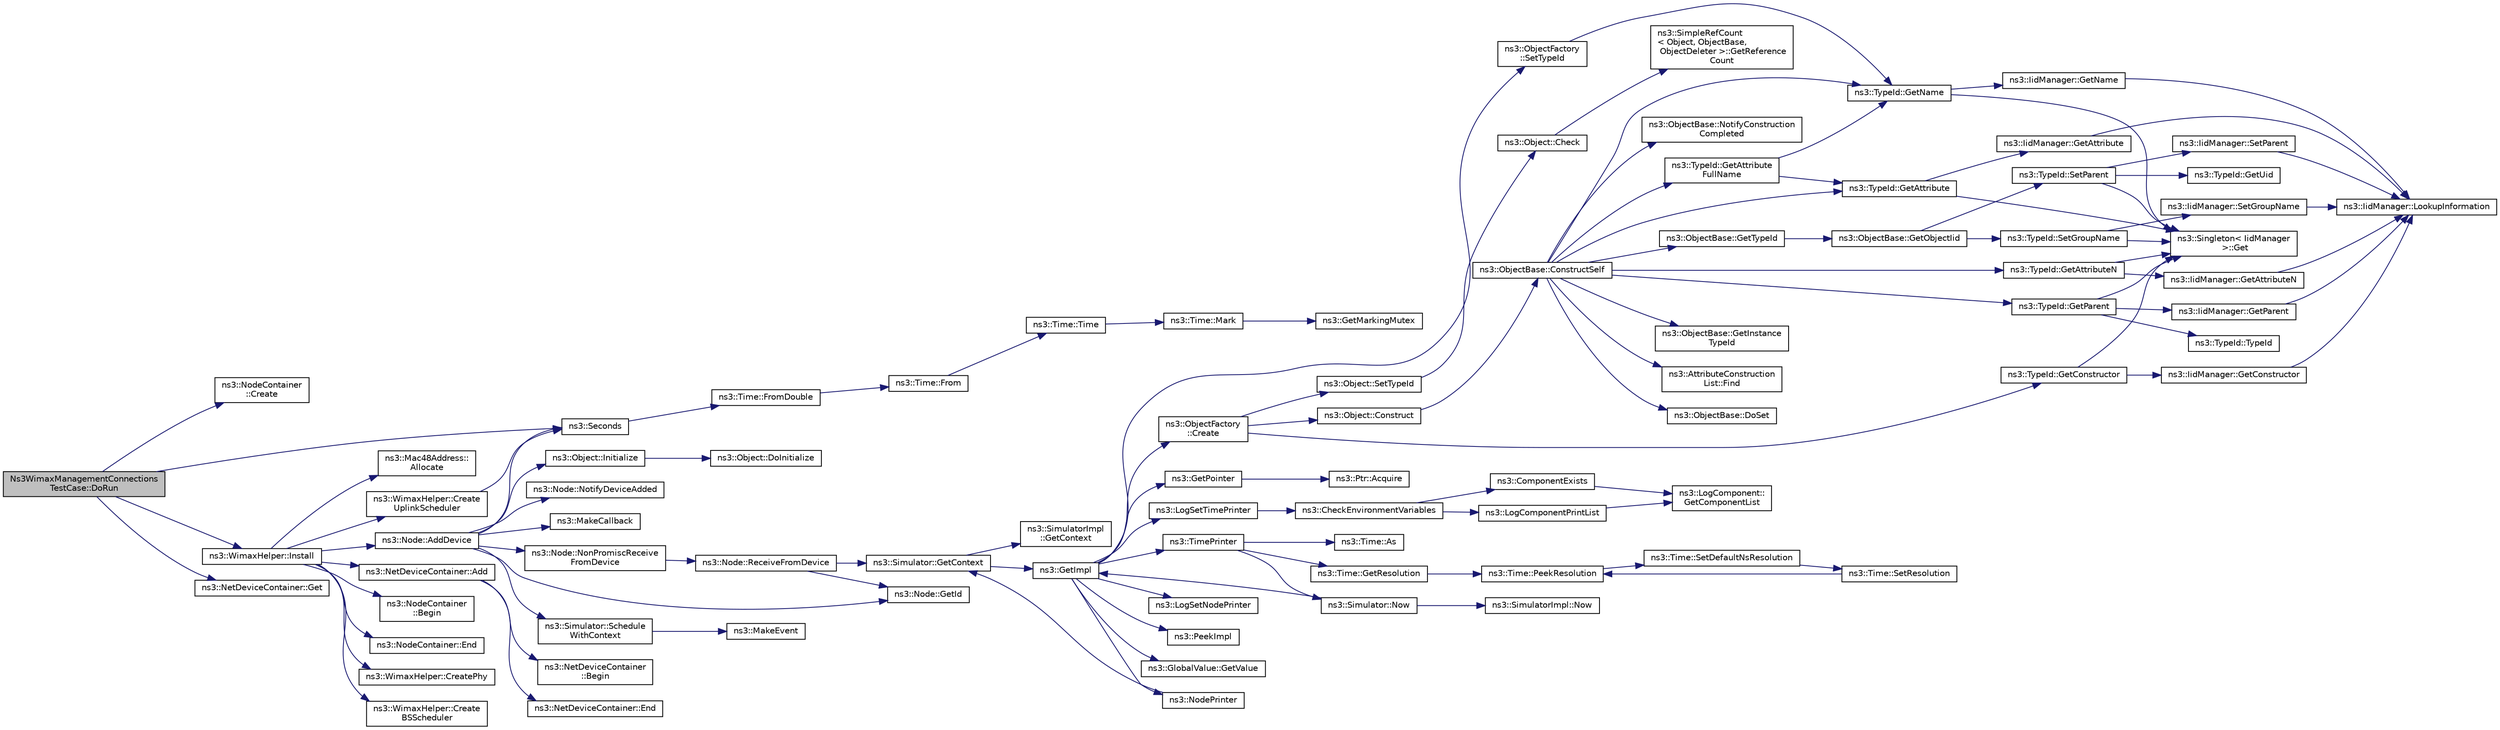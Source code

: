 digraph "Ns3WimaxManagementConnectionsTestCase::DoRun"
{
  edge [fontname="Helvetica",fontsize="10",labelfontname="Helvetica",labelfontsize="10"];
  node [fontname="Helvetica",fontsize="10",shape=record];
  rankdir="LR";
  Node1 [label="Ns3WimaxManagementConnections\lTestCase::DoRun",height=0.2,width=0.4,color="black", fillcolor="grey75", style="filled", fontcolor="black"];
  Node1 -> Node2 [color="midnightblue",fontsize="10",style="solid"];
  Node2 [label="ns3::NodeContainer\l::Create",height=0.2,width=0.4,color="black", fillcolor="white", style="filled",URL="$df/d97/classns3_1_1NodeContainer.html#a787f059e2813e8b951cc6914d11dfe69",tooltip="Create n nodes and append pointers to them to the end of this NodeContainer. "];
  Node1 -> Node3 [color="midnightblue",fontsize="10",style="solid"];
  Node3 [label="ns3::WimaxHelper::Install",height=0.2,width=0.4,color="black", fillcolor="white", style="filled",URL="$de/d08/classns3_1_1WimaxHelper.html#a9f0848e09c4b6db9cdde9872b38f6349"];
  Node3 -> Node4 [color="midnightblue",fontsize="10",style="solid"];
  Node4 [label="ns3::NodeContainer\l::Begin",height=0.2,width=0.4,color="black", fillcolor="white", style="filled",URL="$df/d97/classns3_1_1NodeContainer.html#adf0f639aff139db107526288777eb533",tooltip="Get an iterator which refers to the first Node in the container. "];
  Node3 -> Node5 [color="midnightblue",fontsize="10",style="solid"];
  Node5 [label="ns3::NodeContainer::End",height=0.2,width=0.4,color="black", fillcolor="white", style="filled",URL="$df/d97/classns3_1_1NodeContainer.html#a8ea0bcac137597d192c5e6b95ca60464",tooltip="Get an iterator which indicates past-the-last Node in the container. "];
  Node3 -> Node6 [color="midnightblue",fontsize="10",style="solid"];
  Node6 [label="ns3::WimaxHelper::CreatePhy",height=0.2,width=0.4,color="black", fillcolor="white", style="filled",URL="$de/d08/classns3_1_1WimaxHelper.html#a5b287ad1386475dde1e946910a203899"];
  Node3 -> Node7 [color="midnightblue",fontsize="10",style="solid"];
  Node7 [label="ns3::WimaxHelper::Create\lUplinkScheduler",height=0.2,width=0.4,color="black", fillcolor="white", style="filled",URL="$de/d08/classns3_1_1WimaxHelper.html#a3b237b459ffd98a13d71612d985f9e90"];
  Node7 -> Node8 [color="midnightblue",fontsize="10",style="solid"];
  Node8 [label="ns3::Seconds",height=0.2,width=0.4,color="black", fillcolor="white", style="filled",URL="$d1/dec/group__timecivil.html#ga33c34b816f8ff6628e33d5c8e9713b9e"];
  Node8 -> Node9 [color="midnightblue",fontsize="10",style="solid"];
  Node9 [label="ns3::Time::FromDouble",height=0.2,width=0.4,color="black", fillcolor="white", style="filled",URL="$dc/d04/classns3_1_1Time.html#a60e845f4a74e62495b86356afe604cb4"];
  Node9 -> Node10 [color="midnightblue",fontsize="10",style="solid"];
  Node10 [label="ns3::Time::From",height=0.2,width=0.4,color="black", fillcolor="white", style="filled",URL="$dc/d04/classns3_1_1Time.html#a34e4acc13d0e08cc8cb9cd3b838b9baf"];
  Node10 -> Node11 [color="midnightblue",fontsize="10",style="solid"];
  Node11 [label="ns3::Time::Time",height=0.2,width=0.4,color="black", fillcolor="white", style="filled",URL="$dc/d04/classns3_1_1Time.html#a8a39dc1b8cbbd7fe6d940e492d1b925e"];
  Node11 -> Node12 [color="midnightblue",fontsize="10",style="solid"];
  Node12 [label="ns3::Time::Mark",height=0.2,width=0.4,color="black", fillcolor="white", style="filled",URL="$dc/d04/classns3_1_1Time.html#aa7eef2a1119c1c4855d99f1e83d44c54"];
  Node12 -> Node13 [color="midnightblue",fontsize="10",style="solid"];
  Node13 [label="ns3::GetMarkingMutex",height=0.2,width=0.4,color="black", fillcolor="white", style="filled",URL="$d7/d2e/namespacens3.html#ac4356aa982bd2ddb0f7ebbf94539919d"];
  Node3 -> Node14 [color="midnightblue",fontsize="10",style="solid"];
  Node14 [label="ns3::WimaxHelper::Create\lBSScheduler",height=0.2,width=0.4,color="black", fillcolor="white", style="filled",URL="$de/d08/classns3_1_1WimaxHelper.html#a583fc7ce6463c687092e9ef8d03413af"];
  Node3 -> Node15 [color="midnightblue",fontsize="10",style="solid"];
  Node15 [label="ns3::Mac48Address::\lAllocate",height=0.2,width=0.4,color="black", fillcolor="white", style="filled",URL="$db/dee/classns3_1_1Mac48Address.html#a203b53c035649c0d4881fa1115aa2cdb"];
  Node3 -> Node16 [color="midnightblue",fontsize="10",style="solid"];
  Node16 [label="ns3::Node::AddDevice",height=0.2,width=0.4,color="black", fillcolor="white", style="filled",URL="$dd/ded/classns3_1_1Node.html#a42ff83ee1d5d1649c770d3f5b62375de",tooltip="Associate a NetDevice to this node. "];
  Node16 -> Node17 [color="midnightblue",fontsize="10",style="solid"];
  Node17 [label="ns3::MakeCallback",height=0.2,width=0.4,color="black", fillcolor="white", style="filled",URL="$dd/de0/group__makecallbackmemptr.html#ga9376283685aa99d204048d6a4b7610a4"];
  Node16 -> Node18 [color="midnightblue",fontsize="10",style="solid"];
  Node18 [label="ns3::Node::NonPromiscReceive\lFromDevice",height=0.2,width=0.4,color="black", fillcolor="white", style="filled",URL="$dd/ded/classns3_1_1Node.html#a72ebf5bdc911879511f1e249d471f7e5",tooltip="Receive a packet from a device in non-promiscuous mode. "];
  Node18 -> Node19 [color="midnightblue",fontsize="10",style="solid"];
  Node19 [label="ns3::Node::ReceiveFromDevice",height=0.2,width=0.4,color="black", fillcolor="white", style="filled",URL="$dd/ded/classns3_1_1Node.html#a6cbe61c071c85bb3ba5d4843132cd119",tooltip="Receive a packet from a device. "];
  Node19 -> Node20 [color="midnightblue",fontsize="10",style="solid"];
  Node20 [label="ns3::Simulator::GetContext",height=0.2,width=0.4,color="black", fillcolor="white", style="filled",URL="$d7/deb/classns3_1_1Simulator.html#a8514b74ee2c42916b351b33c4a963bb0"];
  Node20 -> Node21 [color="midnightblue",fontsize="10",style="solid"];
  Node21 [label="ns3::GetImpl",height=0.2,width=0.4,color="black", fillcolor="white", style="filled",URL="$d4/d8b/group__simulator.html#ga42eb4eddad41528d4d99794a3dae3fd0",tooltip="Get the SimulatorImpl singleton. "];
  Node21 -> Node22 [color="midnightblue",fontsize="10",style="solid"];
  Node22 [label="ns3::PeekImpl",height=0.2,width=0.4,color="black", fillcolor="white", style="filled",URL="$d4/d8b/group__simulator.html#ga233c5c38de117e4e4a5a9cd168694792",tooltip="Get the static SimulatorImpl instance. "];
  Node21 -> Node23 [color="midnightblue",fontsize="10",style="solid"];
  Node23 [label="ns3::GlobalValue::GetValue",height=0.2,width=0.4,color="black", fillcolor="white", style="filled",URL="$dc/d02/classns3_1_1GlobalValue.html#aa33773cb952ba3c285a03ae2c4769b84"];
  Node21 -> Node24 [color="midnightblue",fontsize="10",style="solid"];
  Node24 [label="ns3::ObjectFactory\l::SetTypeId",height=0.2,width=0.4,color="black", fillcolor="white", style="filled",URL="$d5/d0d/classns3_1_1ObjectFactory.html#a77dcd099064038a1eb7a6b8251229ec3"];
  Node24 -> Node25 [color="midnightblue",fontsize="10",style="solid"];
  Node25 [label="ns3::TypeId::GetName",height=0.2,width=0.4,color="black", fillcolor="white", style="filled",URL="$d6/d11/classns3_1_1TypeId.html#aa3c41c79ae428b3cb396a9c6bb3ef314"];
  Node25 -> Node26 [color="midnightblue",fontsize="10",style="solid"];
  Node26 [label="ns3::Singleton\< IidManager\l \>::Get",height=0.2,width=0.4,color="black", fillcolor="white", style="filled",URL="$d8/d77/classns3_1_1Singleton.html#a80a2cd3c25a27ea72add7a9f7a141ffa"];
  Node25 -> Node27 [color="midnightblue",fontsize="10",style="solid"];
  Node27 [label="ns3::IidManager::GetName",height=0.2,width=0.4,color="black", fillcolor="white", style="filled",URL="$d4/d1c/classns3_1_1IidManager.html#a5d68d0f0f44594dcdec239dbdb5bf53c"];
  Node27 -> Node28 [color="midnightblue",fontsize="10",style="solid"];
  Node28 [label="ns3::IidManager::LookupInformation",height=0.2,width=0.4,color="black", fillcolor="white", style="filled",URL="$d4/d1c/classns3_1_1IidManager.html#a6b1f4ba2815dba27a377e8a8db2384cf"];
  Node21 -> Node29 [color="midnightblue",fontsize="10",style="solid"];
  Node29 [label="ns3::GetPointer",height=0.2,width=0.4,color="black", fillcolor="white", style="filled",URL="$d7/d2e/namespacens3.html#ab4e173cdfd43d17c1a40d5348510a670"];
  Node29 -> Node30 [color="midnightblue",fontsize="10",style="solid"];
  Node30 [label="ns3::Ptr::Acquire",height=0.2,width=0.4,color="black", fillcolor="white", style="filled",URL="$dc/d90/classns3_1_1Ptr.html#a9579b15e8c42dcdff5869d9d987562fb"];
  Node21 -> Node31 [color="midnightblue",fontsize="10",style="solid"];
  Node31 [label="ns3::ObjectFactory\l::Create",height=0.2,width=0.4,color="black", fillcolor="white", style="filled",URL="$d5/d0d/classns3_1_1ObjectFactory.html#a18152e93f0a6fe184ed7300cb31e9896"];
  Node31 -> Node32 [color="midnightblue",fontsize="10",style="solid"];
  Node32 [label="ns3::TypeId::GetConstructor",height=0.2,width=0.4,color="black", fillcolor="white", style="filled",URL="$d6/d11/classns3_1_1TypeId.html#ad9b0bc71ee7593a1ff23ff8d53938e95"];
  Node32 -> Node26 [color="midnightblue",fontsize="10",style="solid"];
  Node32 -> Node33 [color="midnightblue",fontsize="10",style="solid"];
  Node33 [label="ns3::IidManager::GetConstructor",height=0.2,width=0.4,color="black", fillcolor="white", style="filled",URL="$d4/d1c/classns3_1_1IidManager.html#ab10b30abe7efc5456b7930aab8638280"];
  Node33 -> Node28 [color="midnightblue",fontsize="10",style="solid"];
  Node31 -> Node34 [color="midnightblue",fontsize="10",style="solid"];
  Node34 [label="ns3::Object::SetTypeId",height=0.2,width=0.4,color="black", fillcolor="white", style="filled",URL="$d9/d77/classns3_1_1Object.html#a19b1ebd8ec8fe404845e665880a6c5ad"];
  Node34 -> Node35 [color="midnightblue",fontsize="10",style="solid"];
  Node35 [label="ns3::Object::Check",height=0.2,width=0.4,color="black", fillcolor="white", style="filled",URL="$d9/d77/classns3_1_1Object.html#a7e7f89fb0a81d0189cbcacee64b67e4e"];
  Node35 -> Node36 [color="midnightblue",fontsize="10",style="solid"];
  Node36 [label="ns3::SimpleRefCount\l\< Object, ObjectBase,\l ObjectDeleter \>::GetReference\lCount",height=0.2,width=0.4,color="black", fillcolor="white", style="filled",URL="$da/da1/classns3_1_1SimpleRefCount.html#a05378396c93bcc7d6bf78a9ee9ae9cca"];
  Node31 -> Node37 [color="midnightblue",fontsize="10",style="solid"];
  Node37 [label="ns3::Object::Construct",height=0.2,width=0.4,color="black", fillcolor="white", style="filled",URL="$d9/d77/classns3_1_1Object.html#a636e8411dc5228771f45c9b805d348fa"];
  Node37 -> Node38 [color="midnightblue",fontsize="10",style="solid"];
  Node38 [label="ns3::ObjectBase::ConstructSelf",height=0.2,width=0.4,color="black", fillcolor="white", style="filled",URL="$d2/dac/classns3_1_1ObjectBase.html#a5cda18dec6d0744cb652a3ed60056958"];
  Node38 -> Node39 [color="midnightblue",fontsize="10",style="solid"];
  Node39 [label="ns3::ObjectBase::GetInstance\lTypeId",height=0.2,width=0.4,color="black", fillcolor="white", style="filled",URL="$d2/dac/classns3_1_1ObjectBase.html#abe5b43a6f5b99a92a4c3122db31f06fb"];
  Node38 -> Node25 [color="midnightblue",fontsize="10",style="solid"];
  Node38 -> Node40 [color="midnightblue",fontsize="10",style="solid"];
  Node40 [label="ns3::TypeId::GetAttributeN",height=0.2,width=0.4,color="black", fillcolor="white", style="filled",URL="$d6/d11/classns3_1_1TypeId.html#a679c4713f613126a51eb400b345302cb"];
  Node40 -> Node26 [color="midnightblue",fontsize="10",style="solid"];
  Node40 -> Node41 [color="midnightblue",fontsize="10",style="solid"];
  Node41 [label="ns3::IidManager::GetAttributeN",height=0.2,width=0.4,color="black", fillcolor="white", style="filled",URL="$d4/d1c/classns3_1_1IidManager.html#aecf79ed6edb63647774dbfe90cc4f1e2"];
  Node41 -> Node28 [color="midnightblue",fontsize="10",style="solid"];
  Node38 -> Node42 [color="midnightblue",fontsize="10",style="solid"];
  Node42 [label="ns3::TypeId::GetAttribute",height=0.2,width=0.4,color="black", fillcolor="white", style="filled",URL="$d6/d11/classns3_1_1TypeId.html#aa1b746e64e606f94cbedda7cf89788c2"];
  Node42 -> Node26 [color="midnightblue",fontsize="10",style="solid"];
  Node42 -> Node43 [color="midnightblue",fontsize="10",style="solid"];
  Node43 [label="ns3::IidManager::GetAttribute",height=0.2,width=0.4,color="black", fillcolor="white", style="filled",URL="$d4/d1c/classns3_1_1IidManager.html#ae511907e47b48166763e60c583a5a940"];
  Node43 -> Node28 [color="midnightblue",fontsize="10",style="solid"];
  Node38 -> Node44 [color="midnightblue",fontsize="10",style="solid"];
  Node44 [label="ns3::AttributeConstruction\lList::Find",height=0.2,width=0.4,color="black", fillcolor="white", style="filled",URL="$d3/df3/classns3_1_1AttributeConstructionList.html#a22de5cf3e1bcd9dc6c7748fc911811b4"];
  Node38 -> Node45 [color="midnightblue",fontsize="10",style="solid"];
  Node45 [label="ns3::ObjectBase::DoSet",height=0.2,width=0.4,color="black", fillcolor="white", style="filled",URL="$d2/dac/classns3_1_1ObjectBase.html#afe5f2f7b2fabc99aa33f9bb434e3b695"];
  Node38 -> Node46 [color="midnightblue",fontsize="10",style="solid"];
  Node46 [label="ns3::TypeId::GetAttribute\lFullName",height=0.2,width=0.4,color="black", fillcolor="white", style="filled",URL="$d6/d11/classns3_1_1TypeId.html#a1da5483f43630ea65952099fc39944a2"];
  Node46 -> Node42 [color="midnightblue",fontsize="10",style="solid"];
  Node46 -> Node25 [color="midnightblue",fontsize="10",style="solid"];
  Node38 -> Node47 [color="midnightblue",fontsize="10",style="solid"];
  Node47 [label="ns3::TypeId::GetParent",height=0.2,width=0.4,color="black", fillcolor="white", style="filled",URL="$d6/d11/classns3_1_1TypeId.html#ac51f28398d2ef1f9a7790047c43dd22c"];
  Node47 -> Node26 [color="midnightblue",fontsize="10",style="solid"];
  Node47 -> Node48 [color="midnightblue",fontsize="10",style="solid"];
  Node48 [label="ns3::IidManager::GetParent",height=0.2,width=0.4,color="black", fillcolor="white", style="filled",URL="$d4/d1c/classns3_1_1IidManager.html#a504f9d76281bd6149556b1d15e80231d"];
  Node48 -> Node28 [color="midnightblue",fontsize="10",style="solid"];
  Node47 -> Node49 [color="midnightblue",fontsize="10",style="solid"];
  Node49 [label="ns3::TypeId::TypeId",height=0.2,width=0.4,color="black", fillcolor="white", style="filled",URL="$d6/d11/classns3_1_1TypeId.html#ab76e26690f1af4f1cffa6a72245e8928"];
  Node38 -> Node50 [color="midnightblue",fontsize="10",style="solid"];
  Node50 [label="ns3::ObjectBase::GetTypeId",height=0.2,width=0.4,color="black", fillcolor="white", style="filled",URL="$d2/dac/classns3_1_1ObjectBase.html#a2b870298ebceaaeffc9d65e15c022eac"];
  Node50 -> Node51 [color="midnightblue",fontsize="10",style="solid"];
  Node51 [label="ns3::ObjectBase::GetObjectIid",height=0.2,width=0.4,color="black", fillcolor="white", style="filled",URL="$d2/dac/classns3_1_1ObjectBase.html#a4fcfd18844c60f163c5dce52456d111b"];
  Node51 -> Node52 [color="midnightblue",fontsize="10",style="solid"];
  Node52 [label="ns3::TypeId::SetParent",height=0.2,width=0.4,color="black", fillcolor="white", style="filled",URL="$d6/d11/classns3_1_1TypeId.html#abaaca67ab7d2471067e7c275df0f7309"];
  Node52 -> Node53 [color="midnightblue",fontsize="10",style="solid"];
  Node53 [label="ns3::TypeId::GetUid",height=0.2,width=0.4,color="black", fillcolor="white", style="filled",URL="$d6/d11/classns3_1_1TypeId.html#acd3e41de6340d06299f4fd63e2ed8da0"];
  Node52 -> Node26 [color="midnightblue",fontsize="10",style="solid"];
  Node52 -> Node54 [color="midnightblue",fontsize="10",style="solid"];
  Node54 [label="ns3::IidManager::SetParent",height=0.2,width=0.4,color="black", fillcolor="white", style="filled",URL="$d4/d1c/classns3_1_1IidManager.html#a4042931260554c907699367b6811426f"];
  Node54 -> Node28 [color="midnightblue",fontsize="10",style="solid"];
  Node51 -> Node55 [color="midnightblue",fontsize="10",style="solid"];
  Node55 [label="ns3::TypeId::SetGroupName",height=0.2,width=0.4,color="black", fillcolor="white", style="filled",URL="$d6/d11/classns3_1_1TypeId.html#a87ab97caba5bbbd080b4490576f8bb40"];
  Node55 -> Node26 [color="midnightblue",fontsize="10",style="solid"];
  Node55 -> Node56 [color="midnightblue",fontsize="10",style="solid"];
  Node56 [label="ns3::IidManager::SetGroupName",height=0.2,width=0.4,color="black", fillcolor="white", style="filled",URL="$d4/d1c/classns3_1_1IidManager.html#a3bc08ad1c8a26224153caacd2def37de"];
  Node56 -> Node28 [color="midnightblue",fontsize="10",style="solid"];
  Node38 -> Node57 [color="midnightblue",fontsize="10",style="solid"];
  Node57 [label="ns3::ObjectBase::NotifyConstruction\lCompleted",height=0.2,width=0.4,color="black", fillcolor="white", style="filled",URL="$d2/dac/classns3_1_1ObjectBase.html#aa349348317dbdb62a7ee1df89db1eb8b"];
  Node21 -> Node58 [color="midnightblue",fontsize="10",style="solid"];
  Node58 [label="ns3::LogSetTimePrinter",height=0.2,width=0.4,color="black", fillcolor="white", style="filled",URL="$d7/d2e/namespacens3.html#acf6a1749b3febc5a6a5b2b8620138d80"];
  Node58 -> Node59 [color="midnightblue",fontsize="10",style="solid"];
  Node59 [label="ns3::CheckEnvironmentVariables",height=0.2,width=0.4,color="black", fillcolor="white", style="filled",URL="$d8/dff/group__logging.html#gacdc0bdeb2d8a90089d4fb09c4b8569ff"];
  Node59 -> Node60 [color="midnightblue",fontsize="10",style="solid"];
  Node60 [label="ns3::ComponentExists",height=0.2,width=0.4,color="black", fillcolor="white", style="filled",URL="$d8/dff/group__logging.html#gaadcc698770aae684c54dbd1ef4e4b37a"];
  Node60 -> Node61 [color="midnightblue",fontsize="10",style="solid"];
  Node61 [label="ns3::LogComponent::\lGetComponentList",height=0.2,width=0.4,color="black", fillcolor="white", style="filled",URL="$d9/d3f/classns3_1_1LogComponent.html#a63eb2c0fd93c30f9081443c2fd4bffe9"];
  Node59 -> Node62 [color="midnightblue",fontsize="10",style="solid"];
  Node62 [label="ns3::LogComponentPrintList",height=0.2,width=0.4,color="black", fillcolor="white", style="filled",URL="$d7/d2e/namespacens3.html#a5252703c3f8260fd6dc609f1b276e57c"];
  Node62 -> Node61 [color="midnightblue",fontsize="10",style="solid"];
  Node21 -> Node63 [color="midnightblue",fontsize="10",style="solid"];
  Node63 [label="ns3::TimePrinter",height=0.2,width=0.4,color="black", fillcolor="white", style="filled",URL="$d8/dff/group__logging.html#gaaad3642e8247a056cd83001d805b0812"];
  Node63 -> Node64 [color="midnightblue",fontsize="10",style="solid"];
  Node64 [label="ns3::Time::GetResolution",height=0.2,width=0.4,color="black", fillcolor="white", style="filled",URL="$dc/d04/classns3_1_1Time.html#a1444f0f08b5e19f031157609e32fcf98"];
  Node64 -> Node65 [color="midnightblue",fontsize="10",style="solid"];
  Node65 [label="ns3::Time::PeekResolution",height=0.2,width=0.4,color="black", fillcolor="white", style="filled",URL="$dc/d04/classns3_1_1Time.html#a963e53522278fcbdf1ab9f7adbd0f5d6"];
  Node65 -> Node66 [color="midnightblue",fontsize="10",style="solid"];
  Node66 [label="ns3::Time::SetDefaultNsResolution",height=0.2,width=0.4,color="black", fillcolor="white", style="filled",URL="$dc/d04/classns3_1_1Time.html#a6a872e62f71dfa817fef2c549473d980"];
  Node66 -> Node67 [color="midnightblue",fontsize="10",style="solid"];
  Node67 [label="ns3::Time::SetResolution",height=0.2,width=0.4,color="black", fillcolor="white", style="filled",URL="$dc/d04/classns3_1_1Time.html#ac89165ba7715b66017a49c718f4aef09"];
  Node67 -> Node65 [color="midnightblue",fontsize="10",style="solid"];
  Node63 -> Node68 [color="midnightblue",fontsize="10",style="solid"];
  Node68 [label="ns3::Simulator::Now",height=0.2,width=0.4,color="black", fillcolor="white", style="filled",URL="$d7/deb/classns3_1_1Simulator.html#ac3178fa975b419f7875e7105be122800"];
  Node68 -> Node21 [color="midnightblue",fontsize="10",style="solid"];
  Node68 -> Node69 [color="midnightblue",fontsize="10",style="solid"];
  Node69 [label="ns3::SimulatorImpl::Now",height=0.2,width=0.4,color="black", fillcolor="white", style="filled",URL="$d2/d19/classns3_1_1SimulatorImpl.html#aa516c50060846adc6fd316e83ef0797c"];
  Node63 -> Node70 [color="midnightblue",fontsize="10",style="solid"];
  Node70 [label="ns3::Time::As",height=0.2,width=0.4,color="black", fillcolor="white", style="filled",URL="$dc/d04/classns3_1_1Time.html#a0bb1110638ce9938248bd07865a328ab"];
  Node21 -> Node71 [color="midnightblue",fontsize="10",style="solid"];
  Node71 [label="ns3::LogSetNodePrinter",height=0.2,width=0.4,color="black", fillcolor="white", style="filled",URL="$d7/d2e/namespacens3.html#aa6e659ca357c8309352fa0f146793810"];
  Node21 -> Node72 [color="midnightblue",fontsize="10",style="solid"];
  Node72 [label="ns3::NodePrinter",height=0.2,width=0.4,color="black", fillcolor="white", style="filled",URL="$d8/dff/group__logging.html#gaaffbf70ff3766cd62b8bbd9b140d2a1b"];
  Node72 -> Node20 [color="midnightblue",fontsize="10",style="solid"];
  Node20 -> Node73 [color="midnightblue",fontsize="10",style="solid"];
  Node73 [label="ns3::SimulatorImpl\l::GetContext",height=0.2,width=0.4,color="black", fillcolor="white", style="filled",URL="$d2/d19/classns3_1_1SimulatorImpl.html#a8b66270c97766c0adb997e2535648557"];
  Node19 -> Node74 [color="midnightblue",fontsize="10",style="solid"];
  Node74 [label="ns3::Node::GetId",height=0.2,width=0.4,color="black", fillcolor="white", style="filled",URL="$dd/ded/classns3_1_1Node.html#aaf49b64a843565ce3812326313b370ac"];
  Node16 -> Node75 [color="midnightblue",fontsize="10",style="solid"];
  Node75 [label="ns3::Simulator::Schedule\lWithContext",height=0.2,width=0.4,color="black", fillcolor="white", style="filled",URL="$d7/deb/classns3_1_1Simulator.html#a86dbaef45a15a42365d7d2ae550449f6"];
  Node75 -> Node76 [color="midnightblue",fontsize="10",style="solid"];
  Node76 [label="ns3::MakeEvent",height=0.2,width=0.4,color="black", fillcolor="white", style="filled",URL="$d0/dac/group__makeeventfnptr.html#ga289a28a2497c18a9bd299e5e2014094b"];
  Node16 -> Node74 [color="midnightblue",fontsize="10",style="solid"];
  Node16 -> Node8 [color="midnightblue",fontsize="10",style="solid"];
  Node16 -> Node77 [color="midnightblue",fontsize="10",style="solid"];
  Node77 [label="ns3::Object::Initialize",height=0.2,width=0.4,color="black", fillcolor="white", style="filled",URL="$d9/d77/classns3_1_1Object.html#af4411cb29971772fcd09203474a95078"];
  Node77 -> Node78 [color="midnightblue",fontsize="10",style="solid"];
  Node78 [label="ns3::Object::DoInitialize",height=0.2,width=0.4,color="black", fillcolor="white", style="filled",URL="$d9/d77/classns3_1_1Object.html#af8482a521433409fb5c7f749398c9dbe"];
  Node16 -> Node79 [color="midnightblue",fontsize="10",style="solid"];
  Node79 [label="ns3::Node::NotifyDeviceAdded",height=0.2,width=0.4,color="black", fillcolor="white", style="filled",URL="$dd/ded/classns3_1_1Node.html#ae85e535c650941f4f8ca6845a9f61e42",tooltip="Notifies all the DeviceAdditionListener about the new device added. "];
  Node3 -> Node80 [color="midnightblue",fontsize="10",style="solid"];
  Node80 [label="ns3::NetDeviceContainer::Add",height=0.2,width=0.4,color="black", fillcolor="white", style="filled",URL="$d9/d94/classns3_1_1NetDeviceContainer.html#a7ca8bc1d7ec00fd4fcc63869987fbda5",tooltip="Append the contents of another NetDeviceContainer to the end of this container. "];
  Node80 -> Node81 [color="midnightblue",fontsize="10",style="solid"];
  Node81 [label="ns3::NetDeviceContainer\l::Begin",height=0.2,width=0.4,color="black", fillcolor="white", style="filled",URL="$d9/d94/classns3_1_1NetDeviceContainer.html#ad5aac47677fe7277e232bdec5b48a8fc",tooltip="Get an iterator which refers to the first NetDevice in the container. "];
  Node80 -> Node82 [color="midnightblue",fontsize="10",style="solid"];
  Node82 [label="ns3::NetDeviceContainer::End",height=0.2,width=0.4,color="black", fillcolor="white", style="filled",URL="$d9/d94/classns3_1_1NetDeviceContainer.html#a8af596b06daf9613da60b4379861d770",tooltip="Get an iterator which indicates past-the-last NetDevice in the container. "];
  Node1 -> Node8 [color="midnightblue",fontsize="10",style="solid"];
  Node1 -> Node83 [color="midnightblue",fontsize="10",style="solid"];
  Node83 [label="ns3::NetDeviceContainer::Get",height=0.2,width=0.4,color="black", fillcolor="white", style="filled",URL="$d9/d94/classns3_1_1NetDeviceContainer.html#a677d62594b5c9d2dea155cc5045f4d0b",tooltip="Get the Ptr<NetDevice> stored in this container at a given index. "];
}
